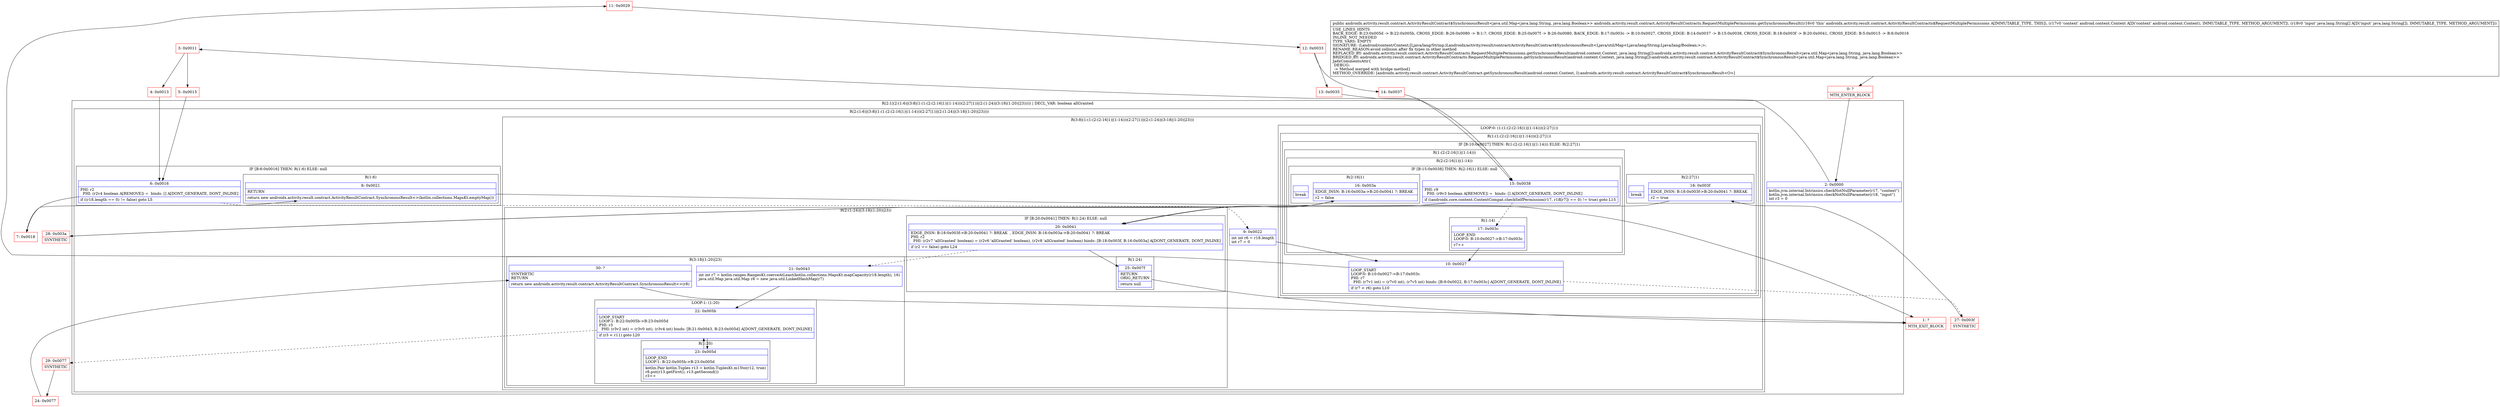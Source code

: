 digraph "CFG forandroidx.activity.result.contract.ActivityResultContracts.RequestMultiplePermissions.getSynchronousResult(Landroid\/content\/Context;[Ljava\/lang\/String;)Landroidx\/activity\/result\/contract\/ActivityResultContract$SynchronousResult;" {
subgraph cluster_Region_1941558664 {
label = "R(2:1|(2:(1:6)|(3:8|(1:(1:(2:(2:16|1)|(1:14)))(2:27|1))|(2:(1:24)|(3:18|(1:20)|23))))) | DECL_VAR: boolean allGranted\l";
node [shape=record,color=blue];
Node_2 [shape=record,label="{2\:\ 0x0000|kotlin.jvm.internal.Intrinsics.checkNotNullParameter(r17, \"context\")\lkotlin.jvm.internal.Intrinsics.checkNotNullParameter(r18, \"input\")\lint r3 = 0\l}"];
subgraph cluster_Region_1807925082 {
label = "R(2:(1:6)|(3:8|(1:(1:(2:(2:16|1)|(1:14)))(2:27|1))|(2:(1:24)|(3:18|(1:20)|23))))";
node [shape=record,color=blue];
subgraph cluster_IfRegion_197014421 {
label = "IF [B:6:0x0016] THEN: R(1:6) ELSE: null";
node [shape=record,color=blue];
Node_6 [shape=record,label="{6\:\ 0x0016|PHI: r2 \l  PHI: (r2v4 boolean A[REMOVE]) =  binds: [] A[DONT_GENERATE, DONT_INLINE]\l|if ((r18.length == 0) != false) goto L5\l}"];
subgraph cluster_Region_358721059 {
label = "R(1:6)";
node [shape=record,color=blue];
Node_8 [shape=record,label="{8\:\ 0x0021|RETURN\l|return new androidx.activity.result.contract.ActivityResultContract.SynchronousResult\<\>(kotlin.collections.MapsKt.emptyMap())\l}"];
}
}
subgraph cluster_Region_1045998880 {
label = "R(3:8|(1:(1:(2:(2:16|1)|(1:14)))(2:27|1))|(2:(1:24)|(3:18|(1:20)|23)))";
node [shape=record,color=blue];
Node_9 [shape=record,label="{9\:\ 0x0022|int int r6 = r18.length\lint r7 = 0\l}"];
subgraph cluster_LoopRegion_1290639593 {
label = "LOOP:0: (1:(1:(2:(2:16|1)|(1:14)))(2:27|1))";
node [shape=record,color=blue];
subgraph cluster_Region_841729601 {
label = "R(1:(1:(2:(2:16|1)|(1:14)))(2:27|1))";
node [shape=record,color=blue];
subgraph cluster_IfRegion_1823486384 {
label = "IF [B:10:0x0027] THEN: R(1:(2:(2:16|1)|(1:14))) ELSE: R(2:27|1)";
node [shape=record,color=blue];
Node_10 [shape=record,label="{10\:\ 0x0027|LOOP_START\lLOOP:0: B:10:0x0027\-\>B:17:0x003c\lPHI: r7 \l  PHI: (r7v1 int) = (r7v0 int), (r7v5 int) binds: [B:9:0x0022, B:17:0x003c] A[DONT_GENERATE, DONT_INLINE]\l|if (r7 \< r6) goto L10\l}"];
subgraph cluster_Region_1215523082 {
label = "R(1:(2:(2:16|1)|(1:14)))";
node [shape=record,color=blue];
subgraph cluster_Region_1354473113 {
label = "R(2:(2:16|1)|(1:14))";
node [shape=record,color=blue];
subgraph cluster_IfRegion_146582444 {
label = "IF [B:15:0x0038] THEN: R(2:16|1) ELSE: null";
node [shape=record,color=blue];
Node_15 [shape=record,label="{15\:\ 0x0038|PHI: r9 \l  PHI: (r9v3 boolean A[REMOVE]) =  binds: [] A[DONT_GENERATE, DONT_INLINE]\l|if ((androidx.core.content.ContextCompat.checkSelfPermission(r17, r18[r7]) == 0) != true) goto L15\l}"];
subgraph cluster_Region_514237529 {
label = "R(2:16|1)";
node [shape=record,color=blue];
Node_16 [shape=record,label="{16\:\ 0x003a|EDGE_INSN: B:16:0x003a\-\>B:20:0x0041 ?: BREAK  \l|r2 = false\l}"];
Node_InsnContainer_1890676407 [shape=record,label="{|break\l}"];
}
}
subgraph cluster_Region_1360575547 {
label = "R(1:14)";
node [shape=record,color=blue];
Node_17 [shape=record,label="{17\:\ 0x003c|LOOP_END\lLOOP:0: B:10:0x0027\-\>B:17:0x003c\l|r7++\l}"];
}
}
}
subgraph cluster_Region_1937126966 {
label = "R(2:27|1)";
node [shape=record,color=blue];
Node_18 [shape=record,label="{18\:\ 0x003f|EDGE_INSN: B:18:0x003f\-\>B:20:0x0041 ?: BREAK  \l|r2 = true\l}"];
Node_InsnContainer_474265390 [shape=record,label="{|break\l}"];
}
}
}
}
subgraph cluster_Region_1328326293 {
label = "R(2:(1:24)|(3:18|(1:20)|23))";
node [shape=record,color=blue];
subgraph cluster_IfRegion_1139779263 {
label = "IF [B:20:0x0041] THEN: R(1:24) ELSE: null";
node [shape=record,color=blue];
Node_20 [shape=record,label="{20\:\ 0x0041|EDGE_INSN: B:18:0x003f\-\>B:20:0x0041 ?: BREAK  , EDGE_INSN: B:16:0x003a\-\>B:20:0x0041 ?: BREAK  \lPHI: r2 \l  PHI: (r2v7 'allGranted' boolean) = (r2v6 'allGranted' boolean), (r2v8 'allGranted' boolean) binds: [B:18:0x003f, B:16:0x003a] A[DONT_GENERATE, DONT_INLINE]\l|if (r2 == false) goto L24\l}"];
subgraph cluster_Region_953203875 {
label = "R(1:24)";
node [shape=record,color=blue];
Node_25 [shape=record,label="{25\:\ 0x007f|RETURN\lORIG_RETURN\l|return null\l}"];
}
}
subgraph cluster_Region_172702418 {
label = "R(3:18|(1:20)|23)";
node [shape=record,color=blue];
Node_21 [shape=record,label="{21\:\ 0x0043|int int r7 = kotlin.ranges.RangesKt.coerceAtLeast(kotlin.collections.MapsKt.mapCapacity(r18.length), 16)\ljava.util.Map java.util.Map r8 = new java.util.LinkedHashMap(r7)\l\l}"];
subgraph cluster_LoopRegion_26513744 {
label = "LOOP:1: (1:20)";
node [shape=record,color=blue];
Node_22 [shape=record,label="{22\:\ 0x005b|LOOP_START\lLOOP:1: B:22:0x005b\-\>B:23:0x005d\lPHI: r3 \l  PHI: (r3v2 int) = (r3v0 int), (r3v4 int) binds: [B:21:0x0043, B:23:0x005d] A[DONT_GENERATE, DONT_INLINE]\l|if (r3 \< r11) goto L20\l}"];
subgraph cluster_Region_66801860 {
label = "R(1:20)";
node [shape=record,color=blue];
Node_23 [shape=record,label="{23\:\ 0x005d|LOOP_END\lLOOP:1: B:22:0x005b\-\>B:23:0x005d\l|kotlin.Pair kotlin.Tuples r13 = kotlin.TuplesKt.m15to(r12, true)\lr8.put(r13.getFirst(), r13.getSecond())\lr3++\l}"];
}
}
Node_30 [shape=record,label="{30\:\ ?|SYNTHETIC\lRETURN\l|return new androidx.activity.result.contract.ActivityResultContract.SynchronousResult\<\>(r8)\l}"];
}
}
}
}
}
Node_0 [shape=record,color=red,label="{0\:\ ?|MTH_ENTER_BLOCK\l}"];
Node_3 [shape=record,color=red,label="{3\:\ 0x0011}"];
Node_4 [shape=record,color=red,label="{4\:\ 0x0013}"];
Node_7 [shape=record,color=red,label="{7\:\ 0x0018}"];
Node_1 [shape=record,color=red,label="{1\:\ ?|MTH_EXIT_BLOCK\l}"];
Node_11 [shape=record,color=red,label="{11\:\ 0x0029}"];
Node_12 [shape=record,color=red,label="{12\:\ 0x0033}"];
Node_13 [shape=record,color=red,label="{13\:\ 0x0035}"];
Node_28 [shape=record,color=red,label="{28\:\ 0x003a|SYNTHETIC\l}"];
Node_29 [shape=record,color=red,label="{29\:\ 0x0077|SYNTHETIC\l}"];
Node_24 [shape=record,color=red,label="{24\:\ 0x0077}"];
Node_14 [shape=record,color=red,label="{14\:\ 0x0037}"];
Node_27 [shape=record,color=red,label="{27\:\ 0x003f|SYNTHETIC\l}"];
Node_5 [shape=record,color=red,label="{5\:\ 0x0015}"];
MethodNode[shape=record,label="{public androidx.activity.result.contract.ActivityResultContract$SynchronousResult\<java.util.Map\<java.lang.String, java.lang.Boolean\>\> androidx.activity.result.contract.ActivityResultContracts.RequestMultiplePermissions.getSynchronousResult((r16v0 'this' androidx.activity.result.contract.ActivityResultContracts$RequestMultiplePermissions A[IMMUTABLE_TYPE, THIS]), (r17v0 'context' android.content.Context A[D('context' android.content.Context), IMMUTABLE_TYPE, METHOD_ARGUMENT]), (r18v0 'input' java.lang.String[] A[D('input' java.lang.String[]), IMMUTABLE_TYPE, METHOD_ARGUMENT]))  | USE_LINES_HINTS\lBACK_EDGE: B:23:0x005d \-\> B:22:0x005b, CROSS_EDGE: B:26:0x0080 \-\> B:1:?, CROSS_EDGE: B:25:0x007f \-\> B:26:0x0080, BACK_EDGE: B:17:0x003c \-\> B:10:0x0027, CROSS_EDGE: B:14:0x0037 \-\> B:15:0x0038, CROSS_EDGE: B:18:0x003f \-\> B:20:0x0041, CROSS_EDGE: B:5:0x0015 \-\> B:6:0x0016\lINLINE_NOT_NEEDED\lTYPE_VARS: EMPTY\lSIGNATURE: (Landroid\/content\/Context;[Ljava\/lang\/String;)Landroidx\/activity\/result\/contract\/ActivityResultContract$SynchronousResult\<Ljava\/util\/Map\<Ljava\/lang\/String;Ljava\/lang\/Boolean;\>;\>;\lRENAME_REASON:avoid collision after fix types in other method\lREPLACED_BY: androidx.activity.result.contract.ActivityResultContracts.RequestMultiplePermissions.getSynchronousResult(android.content.Context, java.lang.String[]):androidx.activity.result.contract.ActivityResultContract$SynchronousResult\<java.util.Map\<java.lang.String, java.lang.Boolean\>\>\lBRIDGED_BY: androidx.activity.result.contract.ActivityResultContracts.RequestMultiplePermissions.getSynchronousResult(android.content.Context, java.lang.String[]):androidx.activity.result.contract.ActivityResultContract$SynchronousResult\<java.util.Map\<java.lang.String, java.lang.Boolean\>\>\lJadxCommentsAttr\{\l DEBUG: \l \-\> Method merged with bridge method\}\lMETHOD_OVERRIDE: [androidx.activity.result.contract.ActivityResultContract.getSynchronousResult(android.content.Context, I):androidx.activity.result.contract.ActivityResultContract$SynchronousResult\<O\>]\l}"];
MethodNode -> Node_0;Node_2 -> Node_3;
Node_6 -> Node_7;
Node_6 -> Node_9[style=dashed];
Node_8 -> Node_1;
Node_9 -> Node_10;
Node_10 -> Node_11;
Node_10 -> Node_27[style=dashed];
Node_15 -> Node_17[style=dashed];
Node_15 -> Node_28;
Node_16 -> Node_20;
Node_17 -> Node_10;
Node_18 -> Node_20;
Node_20 -> Node_21[style=dashed];
Node_20 -> Node_25;
Node_25 -> Node_1;
Node_21 -> Node_22;
Node_22 -> Node_23;
Node_22 -> Node_29[style=dashed];
Node_23 -> Node_22;
Node_30 -> Node_1;
Node_0 -> Node_2;
Node_3 -> Node_4;
Node_3 -> Node_5;
Node_4 -> Node_6;
Node_7 -> Node_8;
Node_11 -> Node_12;
Node_12 -> Node_13;
Node_12 -> Node_14;
Node_13 -> Node_15;
Node_28 -> Node_16;
Node_29 -> Node_24;
Node_24 -> Node_30;
Node_14 -> Node_15;
Node_27 -> Node_18;
Node_5 -> Node_6;
}


